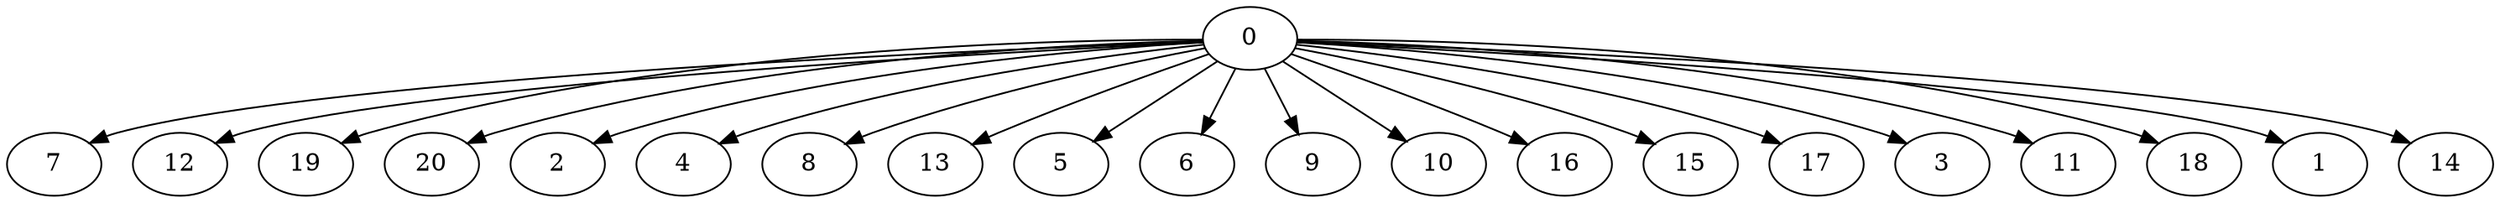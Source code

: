 digraph "Fork_Nodes_21_CCR_0.10_WeightType_Random#2" {
	graph ["Duplicate states"=0,
		GraphType=Fork,
		"Max states in OPEN"=0,
		Modes="120000ms; topo-ordered tasks, ; Pruning: task equivalence, fixed order ready list, ; F-value: ; Optimisation: best schedule length (\
SL) optimisation on equal, ",
		NumberOfTasks=21,
		"Pruned using list schedule length"=14914080,
		"States removed from OPEN"=0,
		TargetSystem="Homogeneous-4",
		"Time to schedule (ms)"=4143,
		"Total idle time"=88,
		"Total schedule length"=292,
		"Total sequential time"=1068,
		"Total states created"=25220261
	];
	0	["Finish time"=27,
		Processor=0,
		"Start time"=0,
		Weight=27];
	7	["Finish time"=292,
		Processor=1,
		"Start time"=210,
		Weight=82];
	0 -> 7	[Weight=10];
	12	["Finish time"=237,
		Processor=0,
		"Start time"=155,
		Weight=82];
	0 -> 12	[Weight=6];
	19	["Finish time"=213,
		Processor=2,
		"Start time"=140,
		Weight=73];
	0 -> 19	[Weight=6];
	20	["Finish time"=286,
		Processor=2,
		"Start time"=213,
		Weight=73];
	0 -> 20	[Weight=6];
	2	["Finish time"=91,
		Processor=0,
		"Start time"=27,
		Weight=64];
	0 -> 2	[Weight=4];
	4	["Finish time"=231,
		Processor=3,
		"Start time"=167,
		Weight=64];
	0 -> 4	[Weight=7];
	8	["Finish time"=155,
		Processor=0,
		"Start time"=91,
		Weight=64];
	0 -> 8	[Weight=4];
	13	["Finish time"=147,
		Processor=1,
		"Start time"=83,
		Weight=64];
	0 -> 13	[Weight=4];
	5	["Finish time"=121,
		Processor=3,
		"Start time"=66,
		Weight=55];
	0 -> 5	[Weight=4];
	6	["Finish time"=286,
		Processor=3,
		"Start time"=231,
		Weight=55];
	0 -> 6	[Weight=10];
	9	["Finish time"=140,
		Processor=2,
		"Start time"=85,
		Weight=55];
	0 -> 9	[Weight=5];
	10	["Finish time"=85,
		Processor=2,
		"Start time"=30,
		Weight=55];
	0 -> 10	[Weight=3];
	16	["Finish time"=292,
		Processor=0,
		"Start time"=237,
		Weight=55];
	0 -> 16	[Weight=9];
	15	["Finish time"=167,
		Processor=3,
		"Start time"=121,
		Weight=46];
	0 -> 15	[Weight=5];
	17	["Finish time"=66,
		Processor=3,
		"Start time"=29,
		Weight=37];
	0 -> 17	[Weight=2];
	3	["Finish time"=174,
		Processor=1,
		"Start time"=147,
		Weight=27];
	0 -> 3	[Weight=5];
	11	["Finish time"=83,
		Processor=1,
		"Start time"=56,
		Weight=27];
	0 -> 11	[Weight=3];
	18	["Finish time"=56,
		Processor=1,
		"Start time"=29,
		Weight=27];
	0 -> 18	[Weight=2];
	1	["Finish time"=210,
		Processor=1,
		"Start time"=192,
		Weight=18];
	0 -> 1	[Weight=7];
	14	["Finish time"=192,
		Processor=1,
		"Start time"=174,
		Weight=18];
	0 -> 14	[Weight=5];
}
